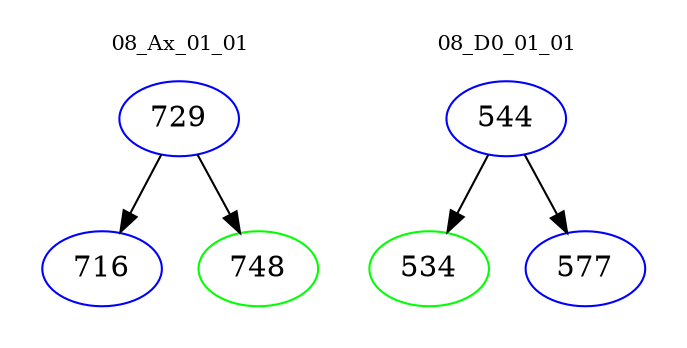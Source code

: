 digraph{
subgraph cluster_0 {
color = white
label = "08_Ax_01_01";
fontsize=10;
T0_729 [label="729", color="blue"]
T0_729 -> T0_716 [color="black"]
T0_716 [label="716", color="blue"]
T0_729 -> T0_748 [color="black"]
T0_748 [label="748", color="green"]
}
subgraph cluster_1 {
color = white
label = "08_D0_01_01";
fontsize=10;
T1_544 [label="544", color="blue"]
T1_544 -> T1_534 [color="black"]
T1_534 [label="534", color="green"]
T1_544 -> T1_577 [color="black"]
T1_577 [label="577", color="blue"]
}
}
